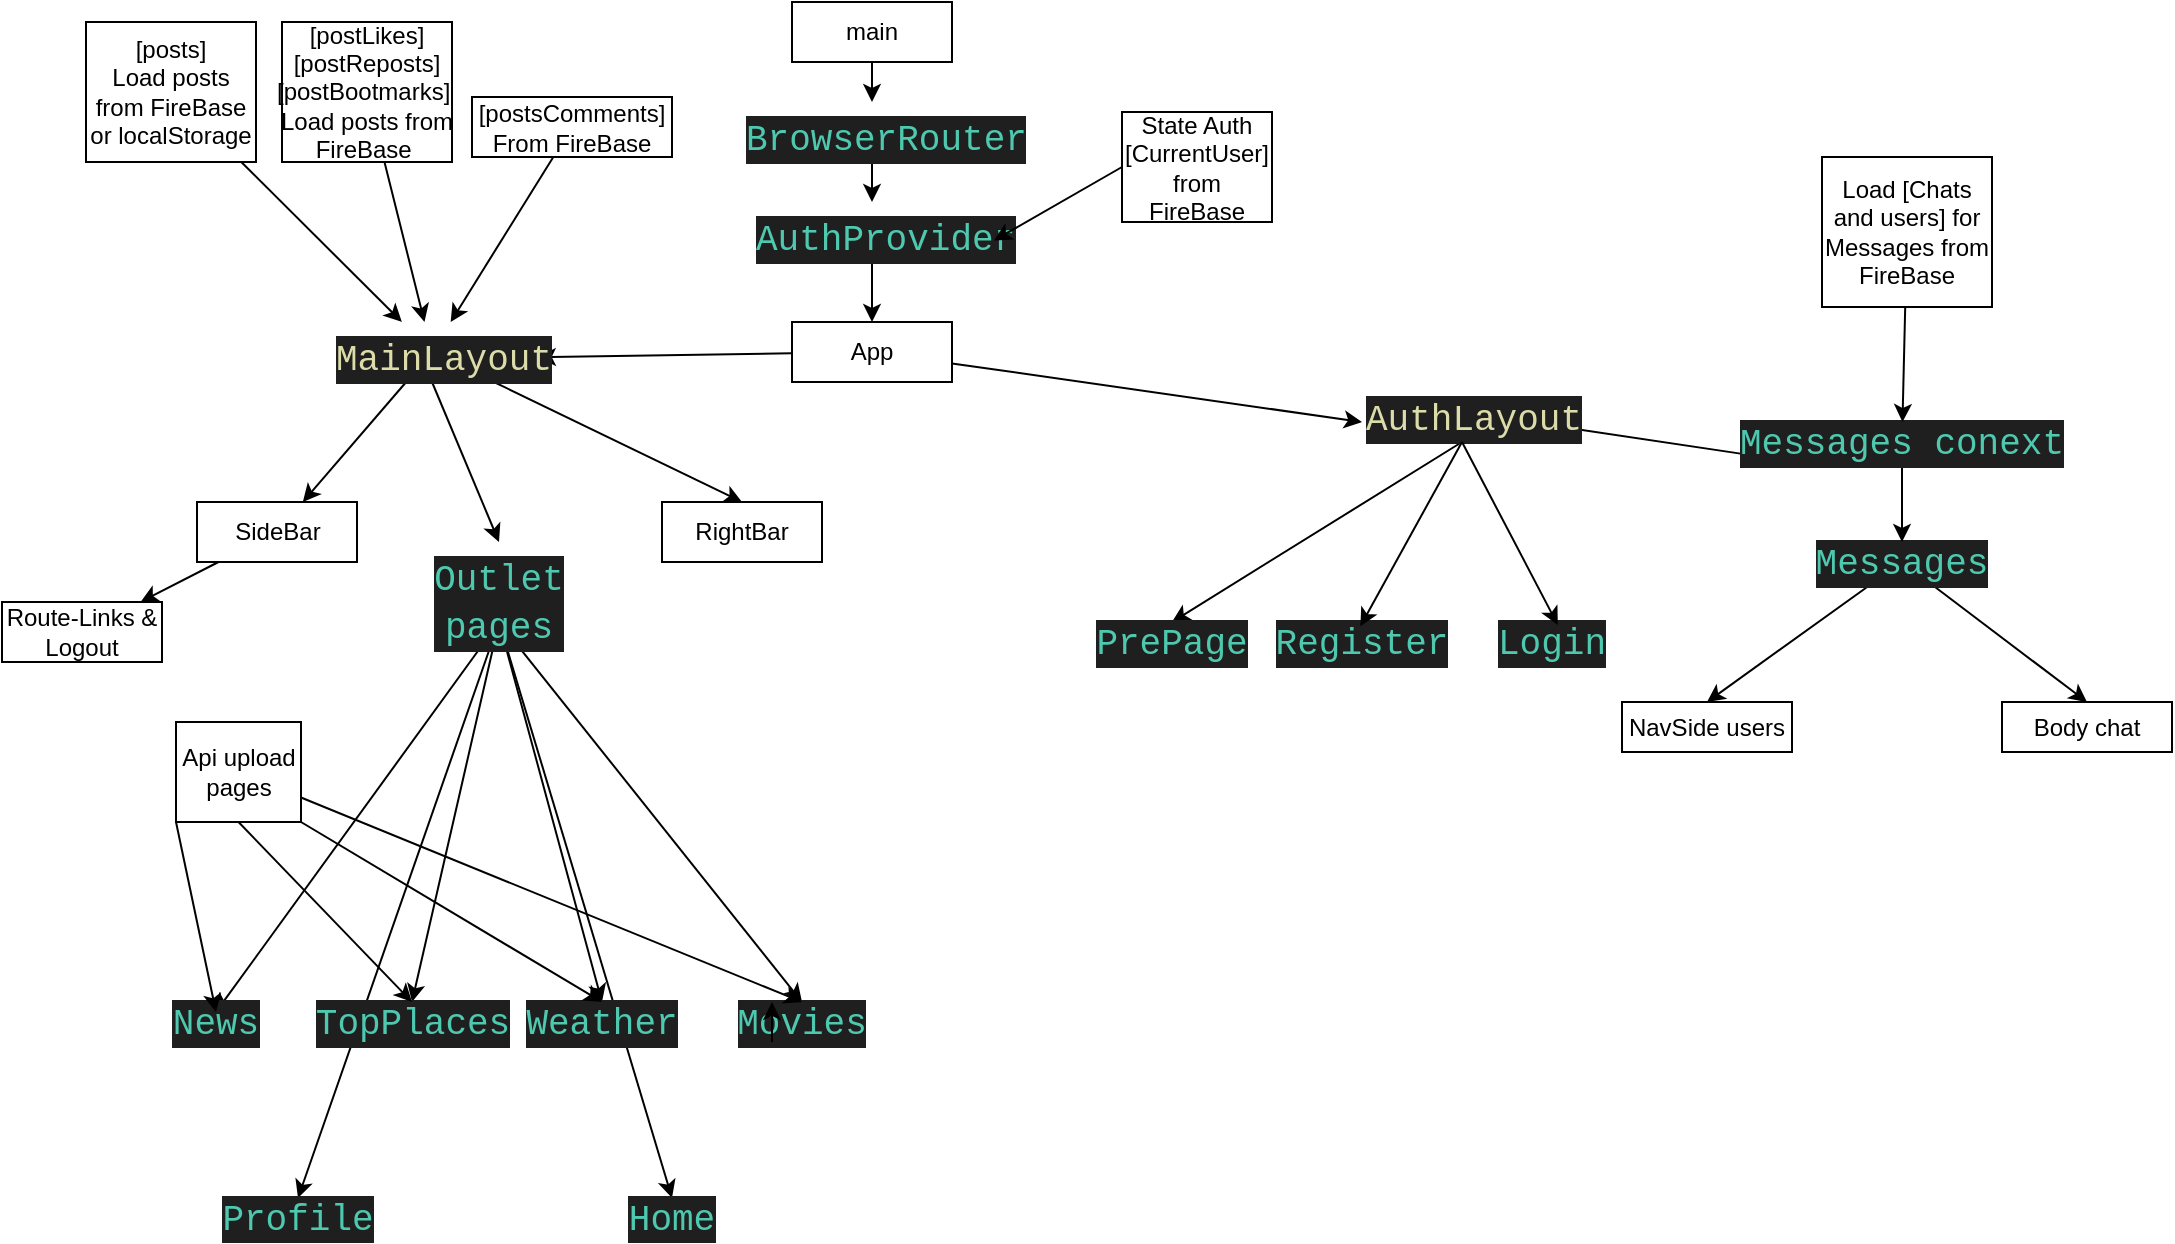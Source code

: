 <mxfile>
    <diagram id="Gr39V6BT1NSwgECQeT8K" name="Page-1">
        <mxGraphModel dx="1660" dy="493" grid="1" gridSize="10" guides="1" tooltips="1" connect="1" arrows="1" fold="1" page="1" pageScale="1" pageWidth="850" pageHeight="1100" math="0" shadow="0">
            <root>
                <mxCell id="0"/>
                <mxCell id="1" parent="0"/>
                <mxCell id="35" style="edgeStyle=none;html=1;" parent="1" source="2" target="5" edge="1">
                    <mxGeometry relative="1" as="geometry"/>
                </mxCell>
                <mxCell id="2" value="main" style="rounded=0;whiteSpace=wrap;html=1;" parent="1" vertex="1">
                    <mxGeometry x="355" width="80" height="30" as="geometry"/>
                </mxCell>
                <mxCell id="26" value="" style="edgeStyle=none;html=1;entryX=1.029;entryY=0.587;entryDx=0;entryDy=0;entryPerimeter=0;" parent="1" source="4" target="8" edge="1">
                    <mxGeometry relative="1" as="geometry">
                        <mxPoint x="360" y="290" as="targetPoint"/>
                    </mxGeometry>
                </mxCell>
                <mxCell id="28" value="" style="edgeStyle=none;html=1;entryX=0;entryY=0.667;entryDx=0;entryDy=0;entryPerimeter=0;" parent="1" source="4" target="11" edge="1">
                    <mxGeometry relative="1" as="geometry">
                        <mxPoint x="360" y="290" as="targetPoint"/>
                    </mxGeometry>
                </mxCell>
                <mxCell id="4" value="App" style="rounded=0;whiteSpace=wrap;html=1;" parent="1" vertex="1">
                    <mxGeometry x="355" y="160" width="80" height="30" as="geometry"/>
                </mxCell>
                <mxCell id="36" style="edgeStyle=none;html=1;" parent="1" source="5" target="6" edge="1">
                    <mxGeometry relative="1" as="geometry"/>
                </mxCell>
                <mxCell id="5" value="&lt;div style=&quot;color: #cccccc;background-color: #1f1f1f;font-family: Consolas, &#39;Courier New&#39;, monospace;font-weight: normal;font-size: 18px;line-height: 24px;white-space: pre;&quot;&gt;&lt;div&gt;&lt;span style=&quot;color: #4ec9b0;&quot;&gt;BrowserRouter&lt;/span&gt;&lt;/div&gt;&lt;/div&gt;" style="text;whiteSpace=wrap;html=1;" parent="1" vertex="1">
                    <mxGeometry x="330" y="50" width="130" height="30" as="geometry"/>
                </mxCell>
                <mxCell id="37" style="edgeStyle=none;html=1;" parent="1" source="6" target="4" edge="1">
                    <mxGeometry relative="1" as="geometry"/>
                </mxCell>
                <mxCell id="6" value="&lt;div style=&quot;color: #cccccc;background-color: #1f1f1f;font-family: Consolas, &#39;Courier New&#39;, monospace;font-weight: normal;font-size: 18px;line-height: 24px;white-space: pre;&quot;&gt;&lt;div&gt;&lt;span style=&quot;color: #4ec9b0;&quot;&gt;AuthProvider&lt;/span&gt;&lt;/div&gt;&lt;/div&gt;" style="text;whiteSpace=wrap;html=1;" parent="1" vertex="1">
                    <mxGeometry x="335" y="100" width="120" height="30" as="geometry"/>
                </mxCell>
                <mxCell id="39" style="edgeStyle=none;html=1;exitX=0.5;exitY=1;exitDx=0;exitDy=0;entryX=0.5;entryY=0;entryDx=0;entryDy=0;" parent="1" source="87" target="14" edge="1">
                    <mxGeometry relative="1" as="geometry">
                        <mxPoint x="380" y="360" as="sourcePoint"/>
                    </mxGeometry>
                </mxCell>
                <mxCell id="41" value="" style="edgeStyle=none;html=1;exitX=0.5;exitY=1;exitDx=0;exitDy=0;entryX=0.5;entryY=0;entryDx=0;entryDy=0;" parent="1" source="87" target="16" edge="1">
                    <mxGeometry relative="1" as="geometry">
                        <mxPoint x="380" y="360" as="sourcePoint"/>
                    </mxGeometry>
                </mxCell>
                <mxCell id="42" style="edgeStyle=none;html=1;exitX=0.5;exitY=1;exitDx=0;exitDy=0;entryX=0.5;entryY=0;entryDx=0;entryDy=0;" parent="1" source="87" target="15" edge="1">
                    <mxGeometry relative="1" as="geometry">
                        <mxPoint x="380" y="360" as="sourcePoint"/>
                        <mxPoint x="90" y="440" as="targetPoint"/>
                    </mxGeometry>
                </mxCell>
                <mxCell id="44" style="edgeStyle=none;html=1;exitX=0.5;exitY=1;exitDx=0;exitDy=0;entryX=0.5;entryY=0;entryDx=0;entryDy=0;" parent="1" source="87" target="17" edge="1">
                    <mxGeometry relative="1" as="geometry">
                        <mxPoint x="380" y="360" as="sourcePoint"/>
                    </mxGeometry>
                </mxCell>
                <mxCell id="47" style="edgeStyle=none;html=1;entryX=0.5;entryY=0;entryDx=0;entryDy=0;exitX=0.5;exitY=1;exitDx=0;exitDy=0;" parent="1" source="87" target="18" edge="1">
                    <mxGeometry relative="1" as="geometry">
                        <mxPoint x="380" y="360" as="sourcePoint"/>
                    </mxGeometry>
                </mxCell>
                <mxCell id="49" style="edgeStyle=none;html=1;exitX=0.5;exitY=1;exitDx=0;exitDy=0;entryX=0.5;entryY=0;entryDx=0;entryDy=0;" parent="1" source="87" target="19" edge="1">
                    <mxGeometry relative="1" as="geometry">
                        <mxPoint x="380" y="360" as="sourcePoint"/>
                    </mxGeometry>
                </mxCell>
                <mxCell id="78" style="edgeStyle=none;html=1;" parent="1" source="8" target="77" edge="1">
                    <mxGeometry relative="1" as="geometry"/>
                </mxCell>
                <mxCell id="85" style="edgeStyle=none;html=1;entryX=0.5;entryY=0;entryDx=0;entryDy=0;" parent="1" source="8" target="84" edge="1">
                    <mxGeometry relative="1" as="geometry"/>
                </mxCell>
                <mxCell id="92" style="edgeStyle=none;html=1;exitX=0.5;exitY=1;exitDx=0;exitDy=0;entryX=0.5;entryY=0;entryDx=0;entryDy=0;" parent="1" source="8" target="87" edge="1">
                    <mxGeometry relative="1" as="geometry"/>
                </mxCell>
                <mxCell id="8" value="&lt;div style=&quot;color: #cccccc;background-color: #1f1f1f;font-family: Consolas, &#39;Courier New&#39;, monospace;font-weight: normal;font-size: 18px;line-height: 24px;white-space: pre;&quot;&gt;&lt;div&gt;&lt;span style=&quot;color: #dcdcaa;&quot;&gt;MainLayout&lt;/span&gt;&lt;/div&gt;&lt;/div&gt;" style="text;whiteSpace=wrap;html=1;" parent="1" vertex="1">
                    <mxGeometry x="125" y="160" width="100" height="30" as="geometry"/>
                </mxCell>
                <mxCell id="33" value="" style="edgeStyle=none;html=1;" parent="1" source="10" target="8" edge="1">
                    <mxGeometry relative="1" as="geometry"/>
                </mxCell>
                <mxCell id="10" value="[posts] &lt;br&gt;Load posts from FireBase or localStorage" style="rounded=0;whiteSpace=wrap;html=1;" parent="1" vertex="1">
                    <mxGeometry x="2" y="10" width="85" height="70" as="geometry"/>
                </mxCell>
                <mxCell id="30" value="" style="edgeStyle=none;html=1;entryX=0.054;entryY=0.894;entryDx=0;entryDy=0;entryPerimeter=0;" parent="1" source="11" target="67" edge="1">
                    <mxGeometry relative="1" as="geometry">
                        <mxPoint x="750" y="180" as="targetPoint"/>
                    </mxGeometry>
                </mxCell>
                <mxCell id="50" style="edgeStyle=none;html=1;exitX=0.5;exitY=1;exitDx=0;exitDy=0;entryX=0.5;entryY=0;entryDx=0;entryDy=0;" parent="1" source="11" target="20" edge="1">
                    <mxGeometry relative="1" as="geometry"/>
                </mxCell>
                <mxCell id="11" value="&lt;div style=&quot;color: #cccccc;background-color: #1f1f1f;font-family: Consolas, &#39;Courier New&#39;, monospace;font-weight: normal;font-size: 18px;line-height: 24px;white-space: pre;&quot;&gt;&lt;div&gt;&lt;span style=&quot;color: #dcdcaa;&quot;&gt;AuthLayout&lt;/span&gt;&lt;/div&gt;&lt;/div&gt;" style="text;whiteSpace=wrap;html=1;" parent="1" vertex="1">
                    <mxGeometry x="640" y="190" width="100" height="30" as="geometry"/>
                </mxCell>
                <mxCell id="14" value="&lt;div style=&quot;color: rgb(204, 204, 204); background-color: rgb(31, 31, 31); font-family: Consolas, &amp;quot;Courier New&amp;quot;, monospace; font-size: 18px; line-height: 24px; white-space: pre;&quot;&gt;&lt;span style=&quot;color: #4ec9b0;&quot;&gt;Home&lt;/span&gt;&lt;/div&gt;" style="rounded=0;whiteSpace=wrap;html=1;" parent="1" vertex="1">
                    <mxGeometry x="275" y="598" width="40" height="20" as="geometry"/>
                </mxCell>
                <mxCell id="15" value="&lt;div style=&quot;color: rgb(204, 204, 204); background-color: rgb(31, 31, 31); font-family: Consolas, &amp;quot;Courier New&amp;quot;, monospace; font-size: 18px; line-height: 24px; white-space: pre;&quot;&gt;&lt;span style=&quot;color: #4ec9b0;&quot;&gt;News&lt;/span&gt;&lt;/div&gt;" style="rounded=0;whiteSpace=wrap;html=1;" parent="1" vertex="1">
                    <mxGeometry x="47" y="505" width="40" height="10" as="geometry"/>
                </mxCell>
                <mxCell id="16" value="&lt;div style=&quot;color: rgb(204, 204, 204); background-color: rgb(31, 31, 31); font-family: Consolas, &amp;quot;Courier New&amp;quot;, monospace; font-size: 18px; line-height: 24px; white-space: pre;&quot;&gt;&lt;span style=&quot;color: #4ec9b0;&quot;&gt;TopPlaces&lt;/span&gt;&lt;/div&gt;" style="rounded=0;whiteSpace=wrap;html=1;" parent="1" vertex="1">
                    <mxGeometry x="122.5" y="500" width="85" height="20" as="geometry"/>
                </mxCell>
                <mxCell id="17" value="&lt;div style=&quot;color: rgb(204, 204, 204); background-color: rgb(31, 31, 31); font-family: Consolas, &amp;quot;Courier New&amp;quot;, monospace; font-size: 18px; line-height: 24px; white-space: pre;&quot;&gt;&lt;span style=&quot;color: #4ec9b0;&quot;&gt;Movies&lt;/span&gt;&lt;/div&gt;" style="rounded=0;whiteSpace=wrap;html=1;" parent="1" vertex="1">
                    <mxGeometry x="330" y="500" width="60" height="20" as="geometry"/>
                </mxCell>
                <mxCell id="18" value="&lt;div style=&quot;color: rgb(204, 204, 204); background-color: rgb(31, 31, 31); font-family: Consolas, &amp;quot;Courier New&amp;quot;, monospace; font-size: 18px; line-height: 24px; white-space: pre;&quot;&gt;&lt;span style=&quot;color: #4ec9b0;&quot;&gt;Profile&lt;/span&gt;&lt;/div&gt;" style="rounded=0;whiteSpace=wrap;html=1;" parent="1" vertex="1">
                    <mxGeometry x="73" y="598" width="70" height="20" as="geometry"/>
                </mxCell>
                <mxCell id="19" value="&lt;div style=&quot;color: rgb(204, 204, 204); background-color: rgb(31, 31, 31); font-family: Consolas, &amp;quot;Courier New&amp;quot;, monospace; font-size: 18px; line-height: 24px; white-space: pre;&quot;&gt;&lt;span style=&quot;color: #4ec9b0;&quot;&gt;Weather&lt;/span&gt;&lt;/div&gt;" style="rounded=0;whiteSpace=wrap;html=1;" parent="1" vertex="1">
                    <mxGeometry x="225" y="500" width="70" height="20" as="geometry"/>
                </mxCell>
                <mxCell id="20" value="&lt;div style=&quot;color: rgb(204, 204, 204); background-color: rgb(31, 31, 31); font-family: Consolas, &amp;quot;Courier New&amp;quot;, monospace; font-size: 18px; line-height: 24px; white-space: pre;&quot;&gt;&lt;div style=&quot;color: rgb(204, 204, 204); line-height: 24px;&quot;&gt;&lt;span style=&quot;color: #4ec9b0;&quot;&gt;PrePage&lt;/span&gt;&lt;/div&gt;&lt;/div&gt;" style="rounded=0;whiteSpace=wrap;html=1;" parent="1" vertex="1">
                    <mxGeometry x="510" y="310" width="70" height="20" as="geometry"/>
                </mxCell>
                <mxCell id="21" value="&lt;div style=&quot;color: rgb(204, 204, 204); background-color: rgb(31, 31, 31); font-family: Consolas, &amp;quot;Courier New&amp;quot;, monospace; font-size: 18px; line-height: 24px; white-space: pre;&quot;&gt;&lt;div style=&quot;color: rgb(204, 204, 204); line-height: 24px;&quot;&gt;&lt;span style=&quot;color: #4ec9b0;&quot;&gt;Register&lt;/span&gt;&lt;/div&gt;&lt;/div&gt;" style="rounded=0;whiteSpace=wrap;html=1;" parent="1" vertex="1">
                    <mxGeometry x="600" y="310" width="80" height="20" as="geometry"/>
                </mxCell>
                <mxCell id="22" value="&lt;div style=&quot;color: rgb(204, 204, 204); background-color: rgb(31, 31, 31); font-family: Consolas, &amp;quot;Courier New&amp;quot;, monospace; font-size: 18px; line-height: 24px; white-space: pre;&quot;&gt;&lt;div style=&quot;color: rgb(204, 204, 204); line-height: 24px;&quot;&gt;&lt;span style=&quot;color: #4ec9b0;&quot;&gt;Login&lt;/span&gt;&lt;/div&gt;&lt;/div&gt;" style="rounded=0;whiteSpace=wrap;html=1;" parent="1" vertex="1">
                    <mxGeometry x="710" y="310" width="50" height="20" as="geometry"/>
                </mxCell>
                <mxCell id="75" style="edgeStyle=none;html=1;entryX=0.5;entryY=0;entryDx=0;entryDy=0;" parent="1" source="29" target="73" edge="1">
                    <mxGeometry relative="1" as="geometry"/>
                </mxCell>
                <mxCell id="76" style="edgeStyle=none;html=1;entryX=0.5;entryY=0;entryDx=0;entryDy=0;" parent="1" source="29" target="74" edge="1">
                    <mxGeometry relative="1" as="geometry"/>
                </mxCell>
                <mxCell id="29" value="&lt;div style=&quot;color: rgb(204, 204, 204); background-color: rgb(31, 31, 31); font-family: Consolas, &amp;quot;Courier New&amp;quot;, monospace; font-size: 18px; line-height: 24px; white-space: pre;&quot;&gt;&lt;span style=&quot;color: #4ec9b0;&quot;&gt;Messages&lt;/span&gt;&lt;/div&gt;" style="whiteSpace=wrap;html=1;" parent="1" vertex="1">
                    <mxGeometry x="870" y="270" width="80" height="20" as="geometry"/>
                </mxCell>
                <mxCell id="51" style="edgeStyle=none;html=1;exitX=0.5;exitY=1;exitDx=0;exitDy=0;entryX=0.49;entryY=0.105;entryDx=0;entryDy=0;entryPerimeter=0;" parent="1" source="11" target="21" edge="1">
                    <mxGeometry relative="1" as="geometry"/>
                </mxCell>
                <mxCell id="52" style="edgeStyle=none;html=1;exitX=0.5;exitY=1;exitDx=0;exitDy=0;entryX=0.558;entryY=0.073;entryDx=0;entryDy=0;entryPerimeter=0;" parent="1" source="11" target="22" edge="1">
                    <mxGeometry relative="1" as="geometry"/>
                </mxCell>
                <mxCell id="53" value="State Auth [CurrentUser] from FireBase" style="whiteSpace=wrap;html=1;" parent="1" vertex="1">
                    <mxGeometry x="520" y="55" width="75" height="55" as="geometry"/>
                </mxCell>
                <mxCell id="55" style="edgeStyle=none;html=1;exitX=0;exitY=0.5;exitDx=0;exitDy=0;entryX=1.008;entryY=0.643;entryDx=0;entryDy=0;entryPerimeter=0;" parent="1" source="53" target="6" edge="1">
                    <mxGeometry relative="1" as="geometry"/>
                </mxCell>
                <mxCell id="60" style="edgeStyle=none;html=1;entryX=0.5;entryY=0;entryDx=0;entryDy=0;exitX=1;exitY=1;exitDx=0;exitDy=0;" parent="1" source="58" target="19" edge="1">
                    <mxGeometry relative="1" as="geometry"/>
                </mxCell>
                <mxCell id="61" style="edgeStyle=none;html=1;exitX=0.5;exitY=1;exitDx=0;exitDy=0;entryX=0.5;entryY=0;entryDx=0;entryDy=0;" parent="1" source="58" target="16" edge="1">
                    <mxGeometry relative="1" as="geometry"/>
                </mxCell>
                <mxCell id="62" style="edgeStyle=none;html=1;exitX=0;exitY=1;exitDx=0;exitDy=0;entryX=0.5;entryY=0;entryDx=0;entryDy=0;" parent="1" source="58" target="15" edge="1">
                    <mxGeometry relative="1" as="geometry">
                        <mxPoint x="75" y="500" as="targetPoint"/>
                    </mxGeometry>
                </mxCell>
                <mxCell id="65" style="edgeStyle=none;html=1;entryX=0.5;entryY=0;entryDx=0;entryDy=0;" parent="1" source="58" target="17" edge="1">
                    <mxGeometry relative="1" as="geometry">
                        <mxPoint x="335" y="500" as="targetPoint"/>
                    </mxGeometry>
                </mxCell>
                <mxCell id="58" value="Api upload pages" style="rounded=0;whiteSpace=wrap;html=1;" parent="1" vertex="1">
                    <mxGeometry x="47" y="360" width="62.5" height="50" as="geometry"/>
                </mxCell>
                <mxCell id="69" style="edgeStyle=none;html=1;entryX=0.5;entryY=0;entryDx=0;entryDy=0;" parent="1" source="67" target="29" edge="1">
                    <mxGeometry relative="1" as="geometry"/>
                </mxCell>
                <mxCell id="67" value="&lt;div style=&quot;color: rgb(204, 204, 204); background-color: rgb(31, 31, 31); font-family: Consolas, &amp;quot;Courier New&amp;quot;, monospace; font-size: 18px; line-height: 24px; white-space: pre;&quot;&gt;&lt;span style=&quot;color: rgb(78, 201, 176);&quot;&gt;Messages conext&lt;/span&gt;&lt;/div&gt;" style="whiteSpace=wrap;html=1;" parent="1" vertex="1">
                    <mxGeometry x="835" y="210" width="150" height="20" as="geometry"/>
                </mxCell>
                <mxCell id="71" style="edgeStyle=none;html=1;" parent="1" source="70" target="67" edge="1">
                    <mxGeometry relative="1" as="geometry"/>
                </mxCell>
                <mxCell id="70" value="Load [Chats and users] for Messages from FireBase" style="whiteSpace=wrap;html=1;" parent="1" vertex="1">
                    <mxGeometry x="870" y="77.5" width="85" height="75" as="geometry"/>
                </mxCell>
                <mxCell id="73" value="NavSide users" style="rounded=0;whiteSpace=wrap;html=1;" parent="1" vertex="1">
                    <mxGeometry x="770" y="350" width="85" height="25" as="geometry"/>
                </mxCell>
                <mxCell id="74" value="Body chat" style="rounded=0;whiteSpace=wrap;html=1;" parent="1" vertex="1">
                    <mxGeometry x="960" y="350" width="85" height="25" as="geometry"/>
                </mxCell>
                <mxCell id="80" style="edgeStyle=none;html=1;" parent="1" source="77" target="79" edge="1">
                    <mxGeometry relative="1" as="geometry"/>
                </mxCell>
                <mxCell id="77" value="SideBar" style="rounded=0;whiteSpace=wrap;html=1;" parent="1" vertex="1">
                    <mxGeometry x="57.5" y="250" width="80" height="30" as="geometry"/>
                </mxCell>
                <mxCell id="79" value="Route-Links &amp;amp; Logout" style="rounded=0;whiteSpace=wrap;html=1;" parent="1" vertex="1">
                    <mxGeometry x="-40" y="300" width="80" height="30" as="geometry"/>
                </mxCell>
                <mxCell id="84" value="RightBar" style="rounded=0;whiteSpace=wrap;html=1;" parent="1" vertex="1">
                    <mxGeometry x="290" y="250" width="80" height="30" as="geometry"/>
                </mxCell>
                <mxCell id="87" value="&lt;div style=&quot;color: rgb(204, 204, 204); background-color: rgb(31, 31, 31); font-family: Consolas, &amp;quot;Courier New&amp;quot;, monospace; font-weight: normal; font-size: 18px; line-height: 24px; white-space: pre;&quot;&gt;&lt;div&gt;&lt;span style=&quot;color: rgb(78, 201, 176);&quot;&gt;Outlet&lt;br&gt;pages&lt;/span&gt;&lt;/div&gt;&lt;/div&gt;" style="text;whiteSpace=wrap;html=1;align=center;" parent="1" vertex="1">
                    <mxGeometry x="177" y="270" width="63" height="40" as="geometry"/>
                </mxCell>
                <mxCell id="96" style="edgeStyle=none;html=1;" parent="1" source="93" target="8" edge="1">
                    <mxGeometry relative="1" as="geometry"/>
                </mxCell>
                <mxCell id="93" value="[postLikes]&lt;br&gt;&lt;div&gt;&lt;span style=&quot;color: rgb(0, 0, 0); background-color: transparent;&quot;&gt;[postReposts]&lt;/span&gt;&lt;/div&gt;&lt;div&gt;&lt;span style=&quot;color: rgb(0, 0, 0); background-color: transparent;&quot;&gt;[postBootmarks]&lt;/span&gt;&amp;nbsp; &lt;br&gt;Load posts from FireBase&amp;nbsp;&lt;/div&gt;" style="rounded=0;whiteSpace=wrap;html=1;" parent="1" vertex="1">
                    <mxGeometry x="100" y="10" width="85" height="70" as="geometry"/>
                </mxCell>
                <mxCell id="97" style="edgeStyle=none;html=1;" parent="1" source="94" target="8" edge="1">
                    <mxGeometry relative="1" as="geometry"/>
                </mxCell>
                <mxCell id="94" value="[postsComments]&lt;div&gt;From FireBase&lt;/div&gt;" style="rounded=0;whiteSpace=wrap;html=1;" parent="1" vertex="1">
                    <mxGeometry x="195" y="47.5" width="100" height="30" as="geometry"/>
                </mxCell>
                <mxCell id="100" style="edgeStyle=none;html=1;exitX=0.25;exitY=1;exitDx=0;exitDy=0;entryX=0.25;entryY=0;entryDx=0;entryDy=0;" parent="1" source="17" target="17" edge="1">
                    <mxGeometry relative="1" as="geometry"/>
                </mxCell>
            </root>
        </mxGraphModel>
    </diagram>
</mxfile>